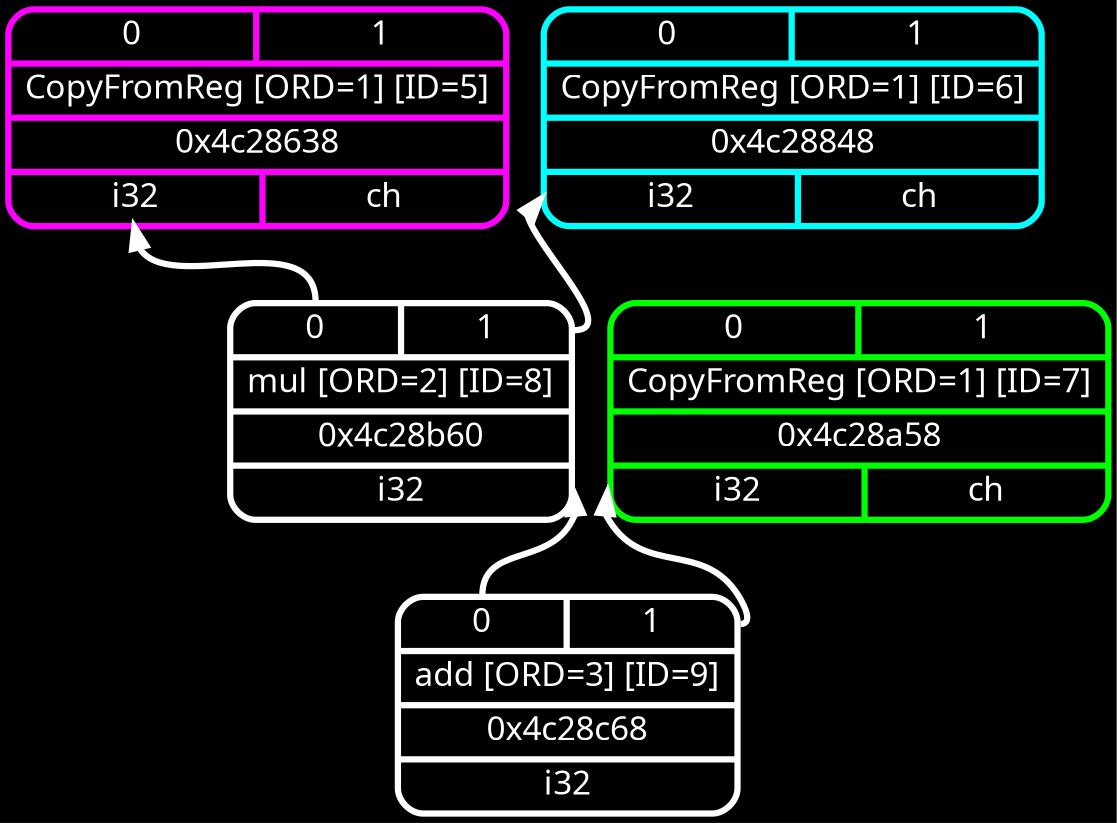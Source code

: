 digraph "isel input for foo:entry" {
	rankdir="BT";
	bgcolor="black";
	
	Node0x4c28638 [shape=record,shape=Mrecord,label="{{<s0>0|<s1>1}|CopyFromReg [ORD=1] [ID=5]|0x4c28638|{<d0>i32|<d1>ch}}",penwidth=3,color="magenta",fontname="Calibri",fontsize=16,fontcolor="white"];
	Node0x4c28848 [shape=record,shape=Mrecord,label="{{<s0>0|<s1>1}|CopyFromReg [ORD=1] [ID=6]|0x4c28848|{<d0>i32|<d1>ch}}",penwidth=3,color="cyan",fontname="Calibri",fontsize=16,fontcolor="white"];
	Node0x4c28a58 [shape=record,shape=Mrecord,label="{{<s0>0|<s1>1}|CopyFromReg [ORD=1] [ID=7]|0x4c28a58|{<d0>i32|<d1>ch}}",penwidth=3,color="green",fontname="Calibri",fontsize=16,fontcolor="white"];
	Node0x4c28b60 [shape=record,shape=Mrecord,label="{{<s0>0|<s1>1}|mul [ORD=2] [ID=8]|0x4c28b60|{<d0>i32}}",penwidth=3,color="white",fontname="Calibri",fontsize=16,fontcolor="white"];
	Node0x4c28b60:s0 -> Node0x4c28638:d0[penwidth=3,color="white",fontname="Calibri",fontsize=16,fontcolor="white"];
	Node0x4c28b60:s1 -> Node0x4c28848:d0[penwidth=3,color="white",fontname="Calibri",fontsize=16,fontcolor="white"];
	Node0x4c28c68 [shape=record,shape=Mrecord,label="{{<s0>0|<s1>1}|add [ORD=3] [ID=9]|0x4c28c68|{<d0>i32}}",penwidth=3,color="white",fontname="Calibri",fontsize=16,fontcolor="white"];
	Node0x4c28c68:s0 -> Node0x4c28b60:d0[penwidth=3,color="white",fontname="Calibri",fontsize=16,fontcolor="white"];
	Node0x4c28c68:s1 -> Node0x4c28a58:d0[penwidth=3,color="white",fontname="Calibri",fontsize=16,fontcolor="white"];
}
